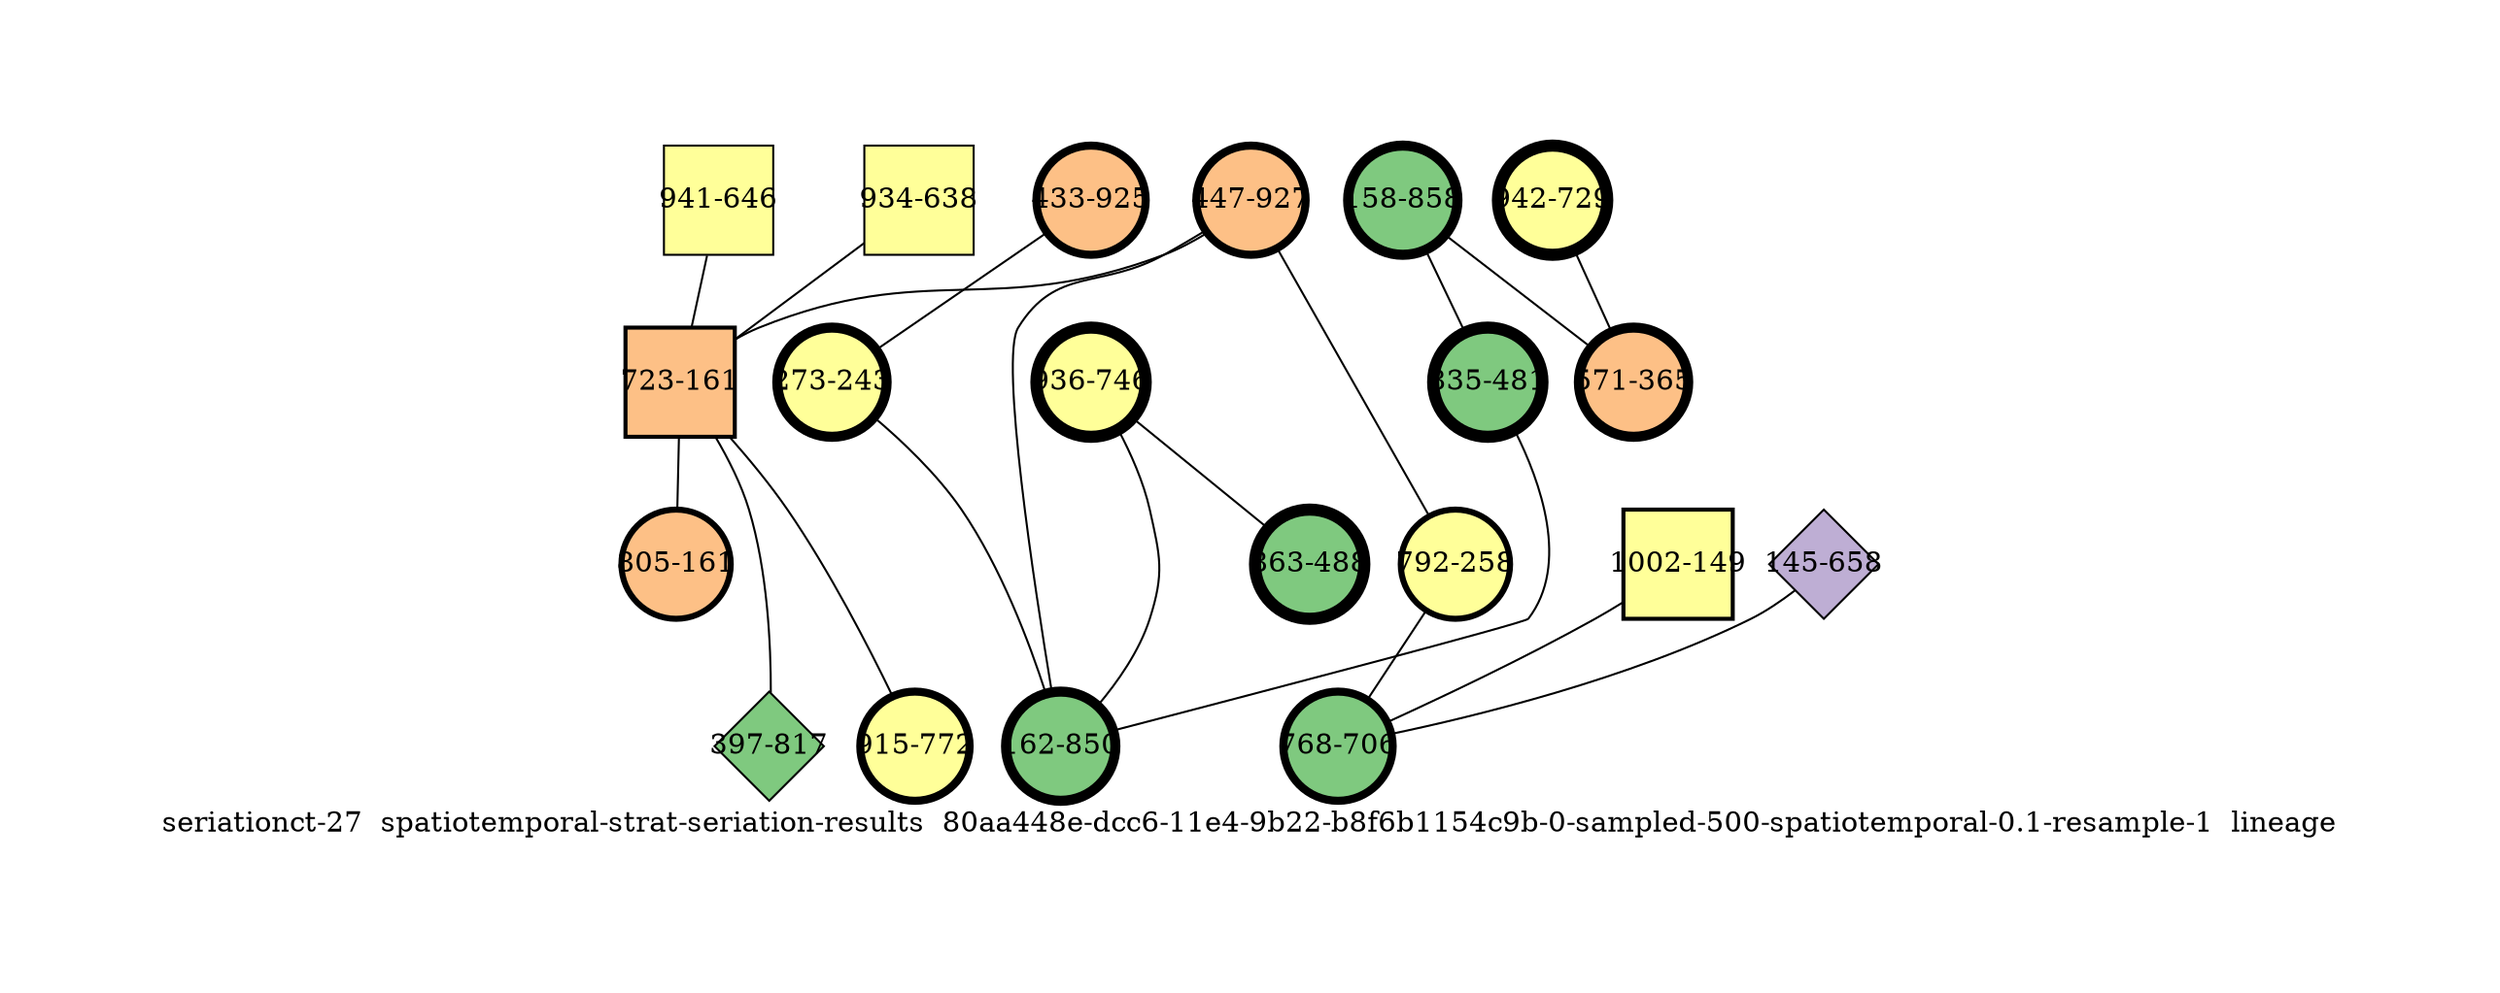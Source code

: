 strict graph "seriationct-27  spatiotemporal-strat-seriation-results  80aa448e-dcc6-11e4-9b22-b8f6b1154c9b-0-sampled-500-spatiotemporal-0.1-resample-1  lineage" {
labelloc=b;
ratio=auto;
pad="1.0";
label="seriationct-27  spatiotemporal-strat-seriation-results  80aa448e-dcc6-11e4-9b22-b8f6b1154c9b-0-sampled-500-spatiotemporal-0.1-resample-1  lineage";
node [width="0.75", style=filled, fixedsize=true, height="0.75", shape=circle, label=""];
0 [xCoordinate="927.0", appears_in_slice=4, yCoordinate="447.0", colorscheme=accent6, lineage_id=0, short_label="447-927", label="447-927", shape=circle, cluster_id=2, fillcolor=3, size="500.0", id=0, penwidth="4.0"];
1 [xCoordinate="858.0", appears_in_slice=5, yCoordinate="158.0", colorscheme=accent6, lineage_id=0, short_label="158-858", label="158-858", shape=circle, cluster_id=0, fillcolor=1, size="500.0", id=1, penwidth="5.0"];
2 [xCoordinate="646.0", appears_in_slice=1, yCoordinate="941.0", colorscheme=accent6, lineage_id=1, short_label="941-646", label="941-646", shape=square, cluster_id=3, fillcolor=4, size="500.0", id=3, penwidth="1.0"];
3 [xCoordinate="925.0", appears_in_slice=4, yCoordinate="433.0", colorscheme=accent6, lineage_id=0, short_label="433-925", label="433-925", shape=circle, cluster_id=2, fillcolor=3, size="500.0", id=2, penwidth="4.0"];
4 [xCoordinate="243.0", appears_in_slice=5, yCoordinate="273.0", colorscheme=accent6, lineage_id=0, short_label="273-243", label="273-243", shape=circle, cluster_id=3, fillcolor=4, size="500.0", id=4, penwidth="5.0"];
5 [xCoordinate="729.0", appears_in_slice=6, yCoordinate="942.0", colorscheme=accent6, lineage_id=0, short_label="942-729", label="942-729", shape=circle, cluster_id=3, fillcolor=4, size="500.0", id=5, penwidth="6.0"];
6 [xCoordinate="658.0", appears_in_slice=1, yCoordinate="145.0", colorscheme=accent6, lineage_id=2, short_label="145-658", label="145-658", shape=diamond, cluster_id=1, fillcolor=2, size="500.0", id=6, penwidth="1.0"];
7 [xCoordinate="149.0", appears_in_slice=2, yCoordinate="1002.0", colorscheme=accent6, lineage_id=1, short_label="1002-149", label="1002-149", shape=square, cluster_id=3, fillcolor=4, size="500.0", id=7, penwidth="2.0"];
8 [xCoordinate="638.0", appears_in_slice=1, yCoordinate="934.0", colorscheme=accent6, lineage_id=1, short_label="934-638", label="934-638", shape=square, cluster_id=3, fillcolor=4, size="500.0", id=8, penwidth="1.0"];
9 [xCoordinate="161.0", appears_in_slice=2, yCoordinate="723.0", colorscheme=accent6, lineage_id=1, short_label="723-161", label="723-161", shape=square, cluster_id=2, fillcolor=3, size="500.0", id=9, penwidth="2.0"];
10 [xCoordinate="746.0", appears_in_slice=6, yCoordinate="936.0", colorscheme=accent6, lineage_id=0, short_label="936-746", label="936-746", shape=circle, cluster_id=3, fillcolor=4, size="500.0", id=18, penwidth="6.0"];
11 [xCoordinate="481.0", appears_in_slice=6, yCoordinate="835.0", colorscheme=accent6, lineage_id=0, short_label="835-481", label="835-481", shape=circle, cluster_id=0, fillcolor=1, size="500.0", id=11, penwidth="6.0"];
12 [xCoordinate="488.0", appears_in_slice=6, yCoordinate="863.0", colorscheme=accent6, lineage_id=0, short_label="863-488", label="863-488", shape=circle, cluster_id=0, fillcolor=1, size="500.0", id=12, penwidth="6.0"];
13 [xCoordinate="161.0", appears_in_slice=3, yCoordinate="805.0", colorscheme=accent6, lineage_id=0, short_label="805-161", label="805-161", shape=circle, cluster_id=2, fillcolor=3, size="500.0", id=13, penwidth="3.0"];
14 [xCoordinate="850.0", appears_in_slice=5, yCoordinate="162.0", colorscheme=accent6, lineage_id=0, short_label="162-850", label="162-850", shape=circle, cluster_id=0, fillcolor=1, size="500.0", id=14, penwidth="5.0"];
15 [xCoordinate="258.0", appears_in_slice=3, yCoordinate="792.0", colorscheme=accent6, lineage_id=0, short_label="792-258", label="792-258", shape=circle, cluster_id=3, fillcolor=4, size="500.0", id=15, penwidth="3.0"];
16 [xCoordinate="817.0", appears_in_slice=1, yCoordinate="397.0", colorscheme=accent6, lineage_id=2, short_label="397-817", label="397-817", shape=diamond, cluster_id=0, fillcolor=1, size="500.0", id=16, penwidth="1.0"];
17 [xCoordinate="365.0", appears_in_slice=5, yCoordinate="571.0", colorscheme=accent6, lineage_id=0, short_label="571-365", label="571-365", shape=circle, cluster_id=2, fillcolor=3, size="500.0", id=17, penwidth="5.0"];
18 [xCoordinate="772.0", appears_in_slice=4, yCoordinate="915.0", colorscheme=accent6, lineage_id=0, short_label="915-772", label="915-772", shape=circle, cluster_id=3, fillcolor=4, size="500.0", id=10, penwidth="4.0"];
19 [xCoordinate="706.0", appears_in_slice=4, yCoordinate="768.0", colorscheme=accent6, lineage_id=0, short_label="768-706", label="768-706", shape=circle, cluster_id=0, fillcolor=1, size="500.0", id=19, penwidth="4.0"];
0 -- 9  [inverseweight="2.51430942485", weight="0.39772352206"];
0 -- 14  [inverseweight="2.6839086073", weight="0.372590928499"];
0 -- 15  [inverseweight="4.12589567445", weight="0.2423716155"];
1 -- 17  [inverseweight="22.0540545696", weight="0.045343136195"];
1 -- 11  [inverseweight="6.34080862133", weight="0.15770859203"];
2 -- 9  [inverseweight="4.2449165725", weight="0.235575890108"];
3 -- 4  [inverseweight="3.67587441992", weight="0.27204411407"];
4 -- 14  [inverseweight="3.38813734952", weight="0.295147420792"];
5 -- 17  [inverseweight="6.26175181232", weight="0.159699718221"];
6 -- 19  [inverseweight="3.23247336558", weight="0.309360630979"];
7 -- 19  [inverseweight="3.94693111219", weight="0.253361401954"];
8 -- 9  [inverseweight="1.6177756743", weight="0.618132671843"];
9 -- 13  [inverseweight="2.1807670531", weight="0.458554249789"];
9 -- 16  [inverseweight="1.90044019293", weight="0.526193880618"];
9 -- 18  [inverseweight="1.53816303637", weight="0.650126141606"];
10 -- 12  [inverseweight="22.7272727273", weight="0.044"];
10 -- 14  [inverseweight="4.45470759413", weight="0.224481625083"];
11 -- 14  [inverseweight="3.57051784119", weight="0.280071419463"];
15 -- 19  [inverseweight="4.50176503791", weight="0.222135094031"];
}
